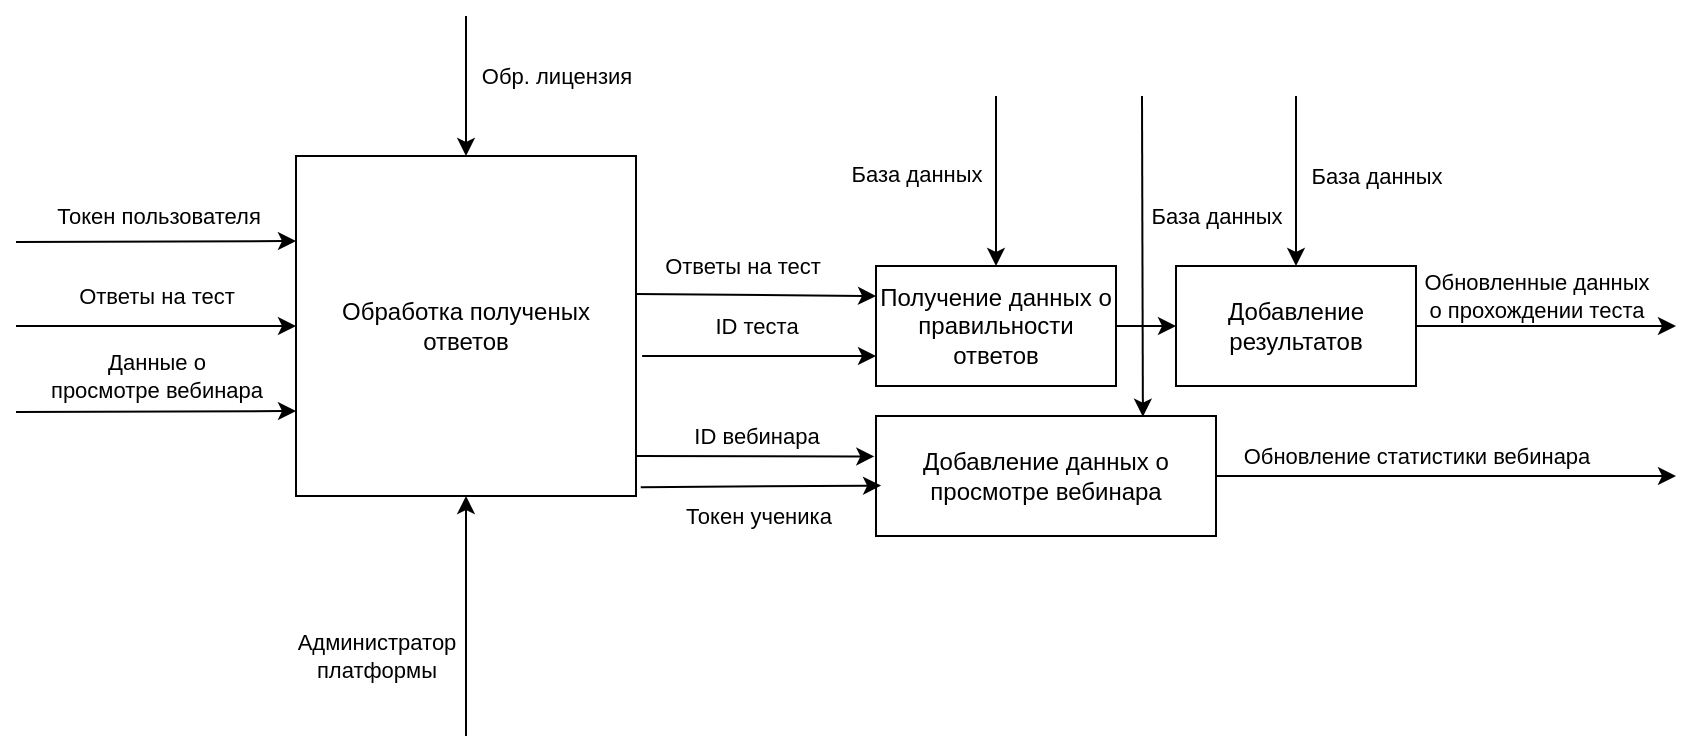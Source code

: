 <mxfile version="24.7.17">
  <diagram name="Page-1" id="ppMCL15cey14Cg4Z89kD">
    <mxGraphModel dx="1154" dy="577" grid="1" gridSize="10" guides="1" tooltips="1" connect="1" arrows="1" fold="1" page="1" pageScale="1" pageWidth="850" pageHeight="1100" math="0" shadow="0">
      <root>
        <mxCell id="0" />
        <mxCell id="1" parent="0" />
        <mxCell id="5rpUTIEYUSULnLOr4kCr-1" value="Обработка полученых ответов" style="rounded=0;whiteSpace=wrap;html=1;" vertex="1" parent="1">
          <mxGeometry x="300" y="270" width="170" height="170" as="geometry" />
        </mxCell>
        <mxCell id="5rpUTIEYUSULnLOr4kCr-2" value="" style="endArrow=classic;html=1;rounded=0;entryX=0;entryY=0.25;entryDx=0;entryDy=0;" edge="1" parent="1" target="5rpUTIEYUSULnLOr4kCr-1">
          <mxGeometry width="50" height="50" relative="1" as="geometry">
            <mxPoint x="160" y="313" as="sourcePoint" />
            <mxPoint x="230" y="290" as="targetPoint" />
          </mxGeometry>
        </mxCell>
        <mxCell id="5rpUTIEYUSULnLOr4kCr-3" value="Токен пользователя" style="edgeLabel;html=1;align=center;verticalAlign=middle;resizable=0;points=[];" vertex="1" connectable="0" parent="5rpUTIEYUSULnLOr4kCr-2">
          <mxGeometry x="0.014" y="-2" relative="1" as="geometry">
            <mxPoint y="-15" as="offset" />
          </mxGeometry>
        </mxCell>
        <mxCell id="5rpUTIEYUSULnLOr4kCr-4" value="" style="endArrow=classic;html=1;rounded=0;entryX=0;entryY=0.5;entryDx=0;entryDy=0;" edge="1" parent="1" target="5rpUTIEYUSULnLOr4kCr-1">
          <mxGeometry width="50" height="50" relative="1" as="geometry">
            <mxPoint x="160" y="355" as="sourcePoint" />
            <mxPoint x="240" y="360" as="targetPoint" />
          </mxGeometry>
        </mxCell>
        <mxCell id="5rpUTIEYUSULnLOr4kCr-5" value="Ответы на тест" style="edgeLabel;html=1;align=center;verticalAlign=middle;resizable=0;points=[];" vertex="1" connectable="0" parent="5rpUTIEYUSULnLOr4kCr-4">
          <mxGeometry x="0.114" y="2" relative="1" as="geometry">
            <mxPoint x="-8" y="-13" as="offset" />
          </mxGeometry>
        </mxCell>
        <mxCell id="5rpUTIEYUSULnLOr4kCr-6" value="" style="endArrow=classic;html=1;rounded=0;entryX=0;entryY=0.75;entryDx=0;entryDy=0;" edge="1" parent="1" target="5rpUTIEYUSULnLOr4kCr-1">
          <mxGeometry width="50" height="50" relative="1" as="geometry">
            <mxPoint x="160" y="398" as="sourcePoint" />
            <mxPoint x="240" y="390" as="targetPoint" />
          </mxGeometry>
        </mxCell>
        <mxCell id="5rpUTIEYUSULnLOr4kCr-7" value="Данные о &lt;br&gt;просмотре вебинара" style="edgeLabel;html=1;align=center;verticalAlign=middle;resizable=0;points=[];" vertex="1" connectable="0" parent="5rpUTIEYUSULnLOr4kCr-6">
          <mxGeometry x="0.057" relative="1" as="geometry">
            <mxPoint x="-4" y="-18" as="offset" />
          </mxGeometry>
        </mxCell>
        <mxCell id="5rpUTIEYUSULnLOr4kCr-8" value="" style="endArrow=classic;html=1;rounded=0;entryX=0.5;entryY=1;entryDx=0;entryDy=0;" edge="1" parent="1" target="5rpUTIEYUSULnLOr4kCr-1">
          <mxGeometry width="50" height="50" relative="1" as="geometry">
            <mxPoint x="385" y="560" as="sourcePoint" />
            <mxPoint x="430" y="560" as="targetPoint" />
          </mxGeometry>
        </mxCell>
        <mxCell id="5rpUTIEYUSULnLOr4kCr-9" value="Администратор&lt;br&gt;платформы" style="edgeLabel;html=1;align=center;verticalAlign=middle;resizable=0;points=[];" vertex="1" connectable="0" parent="5rpUTIEYUSULnLOr4kCr-8">
          <mxGeometry x="-0.017" y="-4" relative="1" as="geometry">
            <mxPoint x="-49" y="19" as="offset" />
          </mxGeometry>
        </mxCell>
        <mxCell id="5rpUTIEYUSULnLOr4kCr-10" value="Получение данных о&lt;br&gt;правильности ответов" style="rounded=0;whiteSpace=wrap;html=1;" vertex="1" parent="1">
          <mxGeometry x="590" y="325" width="120" height="60" as="geometry" />
        </mxCell>
        <mxCell id="5rpUTIEYUSULnLOr4kCr-11" value="" style="endArrow=classic;html=1;rounded=0;exitX=1;exitY=0.406;exitDx=0;exitDy=0;entryX=0;entryY=0.25;entryDx=0;entryDy=0;exitPerimeter=0;" edge="1" parent="1" source="5rpUTIEYUSULnLOr4kCr-1" target="5rpUTIEYUSULnLOr4kCr-10">
          <mxGeometry width="50" height="50" relative="1" as="geometry">
            <mxPoint x="530" y="390" as="sourcePoint" />
            <mxPoint x="580" y="340" as="targetPoint" />
          </mxGeometry>
        </mxCell>
        <mxCell id="5rpUTIEYUSULnLOr4kCr-24" value="Ответы на тест" style="edgeLabel;html=1;align=center;verticalAlign=middle;resizable=0;points=[];" vertex="1" connectable="0" parent="5rpUTIEYUSULnLOr4kCr-11">
          <mxGeometry x="-0.125" y="-1" relative="1" as="geometry">
            <mxPoint y="-16" as="offset" />
          </mxGeometry>
        </mxCell>
        <mxCell id="5rpUTIEYUSULnLOr4kCr-12" value="" style="endArrow=classic;html=1;rounded=0;entryX=0.5;entryY=0;entryDx=0;entryDy=0;" edge="1" parent="1" target="5rpUTIEYUSULnLOr4kCr-10">
          <mxGeometry width="50" height="50" relative="1" as="geometry">
            <mxPoint x="650" y="240" as="sourcePoint" />
            <mxPoint x="680" y="200" as="targetPoint" />
          </mxGeometry>
        </mxCell>
        <mxCell id="5rpUTIEYUSULnLOr4kCr-13" value="База данных" style="edgeLabel;html=1;align=center;verticalAlign=middle;resizable=0;points=[];" vertex="1" connectable="0" parent="5rpUTIEYUSULnLOr4kCr-12">
          <mxGeometry x="-0.095" y="1" relative="1" as="geometry">
            <mxPoint x="-41" as="offset" />
          </mxGeometry>
        </mxCell>
        <mxCell id="5rpUTIEYUSULnLOr4kCr-14" value="" style="endArrow=classic;html=1;rounded=0;exitX=1;exitY=0.5;exitDx=0;exitDy=0;entryX=0;entryY=0.5;entryDx=0;entryDy=0;" edge="1" parent="1" source="5rpUTIEYUSULnLOr4kCr-10" target="5rpUTIEYUSULnLOr4kCr-15">
          <mxGeometry width="50" height="50" relative="1" as="geometry">
            <mxPoint x="750" y="400" as="sourcePoint" />
            <mxPoint x="700" y="355" as="targetPoint" />
          </mxGeometry>
        </mxCell>
        <mxCell id="5rpUTIEYUSULnLOr4kCr-15" value="Добавление результатов" style="rounded=0;whiteSpace=wrap;html=1;" vertex="1" parent="1">
          <mxGeometry x="740" y="325" width="120" height="60" as="geometry" />
        </mxCell>
        <mxCell id="5rpUTIEYUSULnLOr4kCr-16" value="" style="endArrow=classic;html=1;rounded=0;entryX=0.5;entryY=0;entryDx=0;entryDy=0;" edge="1" parent="1" target="5rpUTIEYUSULnLOr4kCr-15">
          <mxGeometry width="50" height="50" relative="1" as="geometry">
            <mxPoint x="800" y="240" as="sourcePoint" />
            <mxPoint x="770" y="190" as="targetPoint" />
          </mxGeometry>
        </mxCell>
        <mxCell id="5rpUTIEYUSULnLOr4kCr-17" value="База данных" style="edgeLabel;html=1;align=center;verticalAlign=middle;resizable=0;points=[];" vertex="1" connectable="0" parent="5rpUTIEYUSULnLOr4kCr-16">
          <mxGeometry x="0.067" y="5" relative="1" as="geometry">
            <mxPoint x="35" y="-6" as="offset" />
          </mxGeometry>
        </mxCell>
        <mxCell id="5rpUTIEYUSULnLOr4kCr-18" value="" style="endArrow=classic;html=1;rounded=0;exitX=1;exitY=0.5;exitDx=0;exitDy=0;" edge="1" parent="1" source="5rpUTIEYUSULnLOr4kCr-15">
          <mxGeometry width="50" height="50" relative="1" as="geometry">
            <mxPoint x="850" y="440" as="sourcePoint" />
            <mxPoint x="990" y="355" as="targetPoint" />
          </mxGeometry>
        </mxCell>
        <mxCell id="5rpUTIEYUSULnLOr4kCr-19" value="Обновленные данных&lt;br&gt;о прохождении теста" style="edgeLabel;html=1;align=center;verticalAlign=middle;resizable=0;points=[];" vertex="1" connectable="0" parent="5rpUTIEYUSULnLOr4kCr-18">
          <mxGeometry x="0.325" y="-2" relative="1" as="geometry">
            <mxPoint x="-26" y="-17" as="offset" />
          </mxGeometry>
        </mxCell>
        <mxCell id="5rpUTIEYUSULnLOr4kCr-22" value="" style="endArrow=classic;html=1;rounded=0;exitX=1;exitY=0.5;exitDx=0;exitDy=0;entryX=-0.005;entryY=0.337;entryDx=0;entryDy=0;entryPerimeter=0;" edge="1" parent="1" target="5rpUTIEYUSULnLOr4kCr-23">
          <mxGeometry width="50" height="50" relative="1" as="geometry">
            <mxPoint x="470" y="420" as="sourcePoint" />
            <mxPoint x="570" y="420" as="targetPoint" />
          </mxGeometry>
        </mxCell>
        <mxCell id="5rpUTIEYUSULnLOr4kCr-27" value="ID вебинара" style="edgeLabel;html=1;align=center;verticalAlign=middle;resizable=0;points=[];" vertex="1" connectable="0" parent="5rpUTIEYUSULnLOr4kCr-22">
          <mxGeometry x="-0.254" relative="1" as="geometry">
            <mxPoint x="15" y="-10" as="offset" />
          </mxGeometry>
        </mxCell>
        <mxCell id="5rpUTIEYUSULnLOr4kCr-23" value="Добавление данных о просмотре вебинара" style="rounded=0;whiteSpace=wrap;html=1;" vertex="1" parent="1">
          <mxGeometry x="590" y="400" width="170" height="60" as="geometry" />
        </mxCell>
        <mxCell id="5rpUTIEYUSULnLOr4kCr-25" value="" style="endArrow=classic;html=1;rounded=0;exitX=1.018;exitY=0.588;exitDx=0;exitDy=0;exitPerimeter=0;entryX=0;entryY=0.75;entryDx=0;entryDy=0;" edge="1" parent="1" source="5rpUTIEYUSULnLOr4kCr-1" target="5rpUTIEYUSULnLOr4kCr-10">
          <mxGeometry width="50" height="50" relative="1" as="geometry">
            <mxPoint x="510" y="440" as="sourcePoint" />
            <mxPoint x="560" y="390" as="targetPoint" />
          </mxGeometry>
        </mxCell>
        <mxCell id="5rpUTIEYUSULnLOr4kCr-26" value="ID теста" style="edgeLabel;html=1;align=center;verticalAlign=middle;resizable=0;points=[];" vertex="1" connectable="0" parent="5rpUTIEYUSULnLOr4kCr-25">
          <mxGeometry x="0.196" y="-2" relative="1" as="geometry">
            <mxPoint x="-13" y="-17" as="offset" />
          </mxGeometry>
        </mxCell>
        <mxCell id="5rpUTIEYUSULnLOr4kCr-28" value="" style="endArrow=classic;html=1;rounded=0;exitX=1.014;exitY=0.974;exitDx=0;exitDy=0;exitPerimeter=0;entryX=0.015;entryY=0.58;entryDx=0;entryDy=0;entryPerimeter=0;" edge="1" parent="1" source="5rpUTIEYUSULnLOr4kCr-1" target="5rpUTIEYUSULnLOr4kCr-23">
          <mxGeometry width="50" height="50" relative="1" as="geometry">
            <mxPoint x="510" y="510" as="sourcePoint" />
            <mxPoint x="560" y="460" as="targetPoint" />
          </mxGeometry>
        </mxCell>
        <mxCell id="5rpUTIEYUSULnLOr4kCr-29" value="Токен ученика" style="edgeLabel;html=1;align=center;verticalAlign=middle;resizable=0;points=[];" vertex="1" connectable="0" parent="5rpUTIEYUSULnLOr4kCr-28">
          <mxGeometry x="0.364" y="-1" relative="1" as="geometry">
            <mxPoint x="-24" y="14" as="offset" />
          </mxGeometry>
        </mxCell>
        <mxCell id="5rpUTIEYUSULnLOr4kCr-30" value="" style="endArrow=classic;html=1;rounded=0;entryX=0.785;entryY=0.006;entryDx=0;entryDy=0;entryPerimeter=0;" edge="1" parent="1" target="5rpUTIEYUSULnLOr4kCr-23">
          <mxGeometry width="50" height="50" relative="1" as="geometry">
            <mxPoint x="723" y="240" as="sourcePoint" />
            <mxPoint x="790" y="480" as="targetPoint" />
          </mxGeometry>
        </mxCell>
        <mxCell id="5rpUTIEYUSULnLOr4kCr-32" value="База данных" style="edgeLabel;html=1;align=center;verticalAlign=middle;resizable=0;points=[];" vertex="1" connectable="0" parent="1">
          <mxGeometry x="760" y="300.001" as="geometry" />
        </mxCell>
        <mxCell id="5rpUTIEYUSULnLOr4kCr-33" value="" style="endArrow=classic;html=1;rounded=0;exitX=1;exitY=0.5;exitDx=0;exitDy=0;" edge="1" parent="1" source="5rpUTIEYUSULnLOr4kCr-23">
          <mxGeometry width="50" height="50" relative="1" as="geometry">
            <mxPoint x="780" y="460" as="sourcePoint" />
            <mxPoint x="990" y="430" as="targetPoint" />
          </mxGeometry>
        </mxCell>
        <mxCell id="5rpUTIEYUSULnLOr4kCr-34" value="Обновление статистики вебинара" style="edgeLabel;html=1;align=center;verticalAlign=middle;resizable=0;points=[];" vertex="1" connectable="0" parent="5rpUTIEYUSULnLOr4kCr-33">
          <mxGeometry x="-0.226" y="1" relative="1" as="geometry">
            <mxPoint x="11" y="-9" as="offset" />
          </mxGeometry>
        </mxCell>
        <mxCell id="5rpUTIEYUSULnLOr4kCr-35" value="" style="endArrow=classic;html=1;rounded=0;entryX=0.5;entryY=0;entryDx=0;entryDy=0;" edge="1" parent="1" target="5rpUTIEYUSULnLOr4kCr-1">
          <mxGeometry width="50" height="50" relative="1" as="geometry">
            <mxPoint x="385" y="200" as="sourcePoint" />
            <mxPoint x="400" y="200" as="targetPoint" />
          </mxGeometry>
        </mxCell>
        <mxCell id="5rpUTIEYUSULnLOr4kCr-36" value="Обр. лицензия" style="edgeLabel;html=1;align=center;verticalAlign=middle;resizable=0;points=[];" vertex="1" connectable="0" parent="5rpUTIEYUSULnLOr4kCr-35">
          <mxGeometry x="-0.163" y="3" relative="1" as="geometry">
            <mxPoint x="42" as="offset" />
          </mxGeometry>
        </mxCell>
      </root>
    </mxGraphModel>
  </diagram>
</mxfile>
